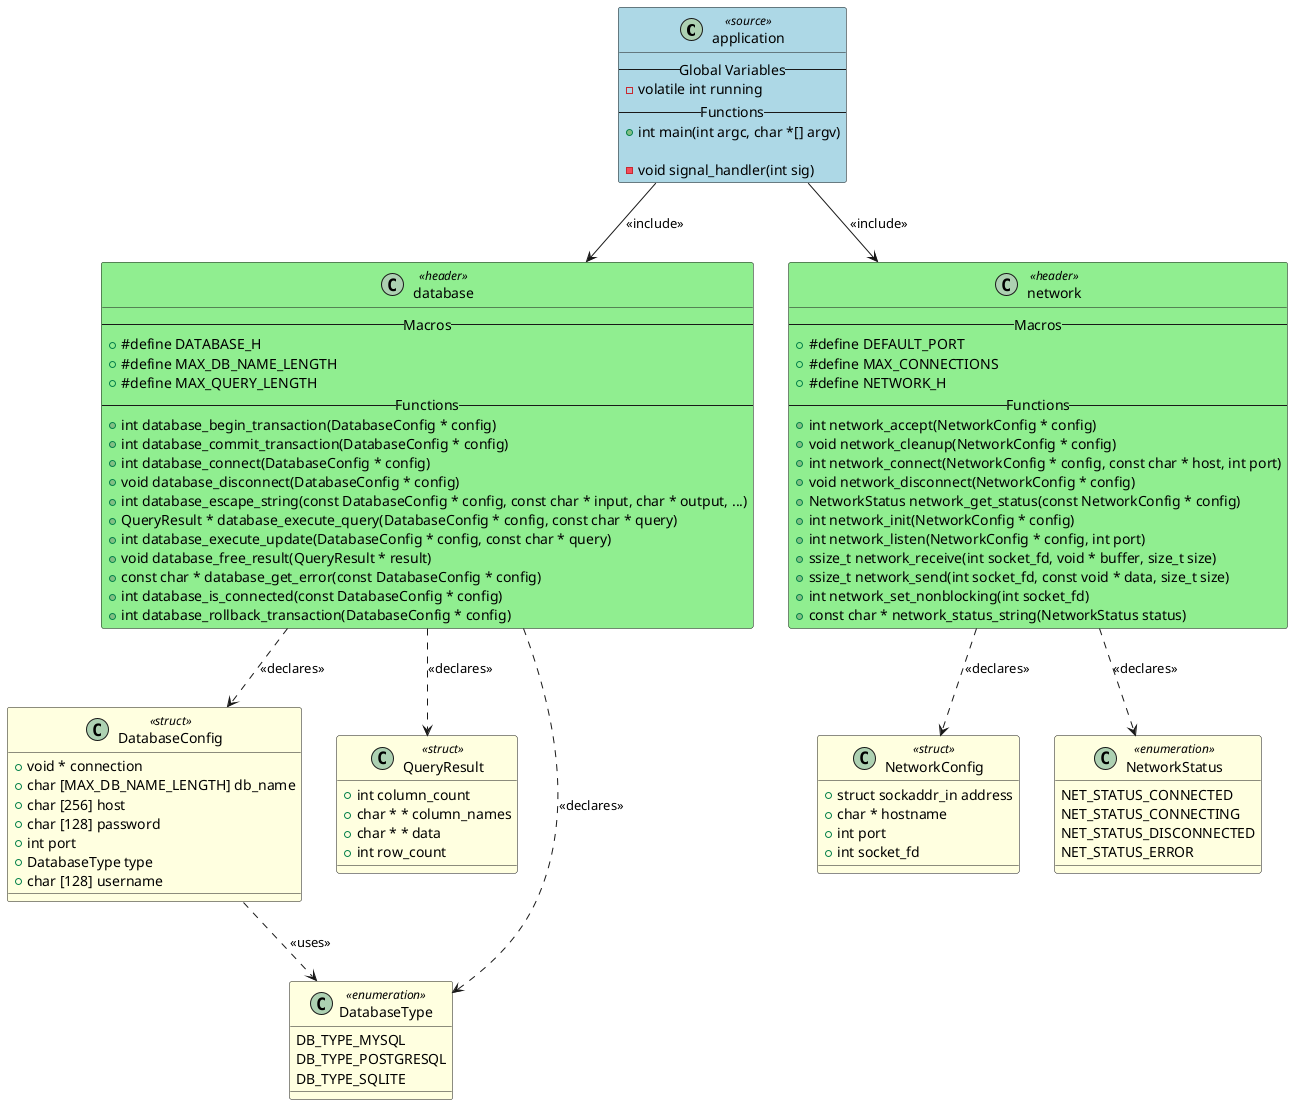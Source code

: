 @startuml application

class "application" as APPLICATION <<source>> #LightBlue
{
    -- Global Variables --
    - volatile int running
    -- Functions --
    + int main(int argc, char *[] argv)

    - void signal_handler(int sig)
}

class "database" as HEADER_DATABASE <<header>> #LightGreen
{
    -- Macros --
    + #define DATABASE_H
    + #define MAX_DB_NAME_LENGTH
    + #define MAX_QUERY_LENGTH
    -- Functions --
    + int database_begin_transaction(DatabaseConfig * config)
    + int database_commit_transaction(DatabaseConfig * config)
    + int database_connect(DatabaseConfig * config)
    + void database_disconnect(DatabaseConfig * config)
    + int database_escape_string(const DatabaseConfig * config, const char * input, char * output, ...)
    + QueryResult * database_execute_query(DatabaseConfig * config, const char * query)
    + int database_execute_update(DatabaseConfig * config, const char * query)
    + void database_free_result(QueryResult * result)
    + const char * database_get_error(const DatabaseConfig * config)
    + int database_is_connected(const DatabaseConfig * config)
    + int database_rollback_transaction(DatabaseConfig * config)
}

class "network" as HEADER_NETWORK <<header>> #LightGreen
{
    -- Macros --
    + #define DEFAULT_PORT
    + #define MAX_CONNECTIONS
    + #define NETWORK_H
    -- Functions --
    + int network_accept(NetworkConfig * config)
    + void network_cleanup(NetworkConfig * config)
    + int network_connect(NetworkConfig * config, const char * host, int port)
    + void network_disconnect(NetworkConfig * config)
    + NetworkStatus network_get_status(const NetworkConfig * config)
    + int network_init(NetworkConfig * config)
    + int network_listen(NetworkConfig * config, int port)
    + ssize_t network_receive(int socket_fd, void * buffer, size_t size)
    + ssize_t network_send(int socket_fd, const void * data, size_t size)
    + int network_set_nonblocking(int socket_fd)
    + const char * network_status_string(NetworkStatus status)
}

class "DatabaseConfig" as TYPEDEF_DATABASECONFIG <<struct>> #LightYellow
{
    + void * connection
    + char [MAX_DB_NAME_LENGTH] db_name
    + char [256] host
    + char [128] password
    + int port
    + DatabaseType type
    + char [128] username
}

class "QueryResult" as TYPEDEF_QUERYRESULT <<struct>> #LightYellow
{
    + int column_count
    + char * * column_names
    + char * * data
    + int row_count
}

class "DatabaseType" as TYPEDEF_DATABASETYPE <<enumeration>> #LightYellow
{
    DB_TYPE_MYSQL
    DB_TYPE_POSTGRESQL
    DB_TYPE_SQLITE
}

class "NetworkConfig" as TYPEDEF_NETWORKCONFIG <<struct>> #LightYellow
{
    + struct sockaddr_in address
    + char * hostname
    + int port
    + int socket_fd
}

class "NetworkStatus" as TYPEDEF_NETWORKSTATUS <<enumeration>> #LightYellow
{
    NET_STATUS_CONNECTED
    NET_STATUS_CONNECTING
    NET_STATUS_DISCONNECTED
    NET_STATUS_ERROR
}


' Include relationships
APPLICATION --> HEADER_DATABASE : <<include>>
APPLICATION --> HEADER_NETWORK : <<include>>

' Declaration relationships
HEADER_DATABASE ..> TYPEDEF_DATABASECONFIG : <<declares>>
HEADER_DATABASE ..> TYPEDEF_QUERYRESULT : <<declares>>
HEADER_DATABASE ..> TYPEDEF_DATABASETYPE : <<declares>>
HEADER_NETWORK ..> TYPEDEF_NETWORKCONFIG : <<declares>>
HEADER_NETWORK ..> TYPEDEF_NETWORKSTATUS : <<declares>>

' Uses relationships
TYPEDEF_DATABASECONFIG ..> TYPEDEF_DATABASETYPE : <<uses>>

@enduml